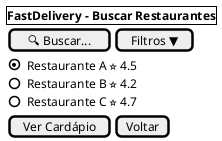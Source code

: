 ' @startsalt
' {
'   {^
'     <b>FastDelivery - Buscar Restaurantes</b>
'   }
'   {
'     [🔍 Buscar...] | [Filtros ▼]
'   }
'   {
'     (X) Restaurante A      | ⭐ 4.5
'     () Restaurante B      | ⭐ 4.2
'     () Restaurante C      | ⭐ 4.7
'   }
'   {
'     [Ver Cardápio] | [Voltar]
'   }
' }
' @endsalt
' @startsalt
' {
'   {^
'     <b>Restaurante A - Cardápio</b>
'   }
'   {
'     (X) Pizza Margherita   | R$ 35.00
'     () Hambúrguer Artesanal | R$ 28.00
'     () Salada Caesar       | R$ 22.00
'   }
'   {
'     [Adicionar ao Carrinho] | [Voltar]
'   }
' }
' @endsalt
' @startsalt
' {
'   {^
'     <b>Carrinho de Compras</b>
'   }
'   {
'     "Pizza Margherita"  | R$ 35.00
'     "Hambúrguer"       | R$ 28.00
'     "Taxa de Entrega"  | R$ 5.00
'     --------------------------
'     "Total"            | R$ 68.00
'   }
'   {
'     [Continuar para Pagamento] | [Editar]
'   }
' }
' @endsalt
' @startsalt
' {
'   {^
'     <b>Pagamento</b>
'   }
'   {
'     () Cartão Crédito (•••• 1234)
'     () PIX
'     () Dinheiro na Entrega
'   }
'   {
'     [Finalizar Pedido] | [Cancelar]
'   }
' }
' @endsalt
' @startsalt
' {
'   {^
'     <b>Pedido Confirmado!</b>
'   }
'   {
'     ! Pedido #1234 recebido!
'     "Tempo estimado:" 30-40 min.
'   }
'   {
'     [Acompanhar Pedido] | [Voltar ao Início]
'   }
' }
' @endsalt